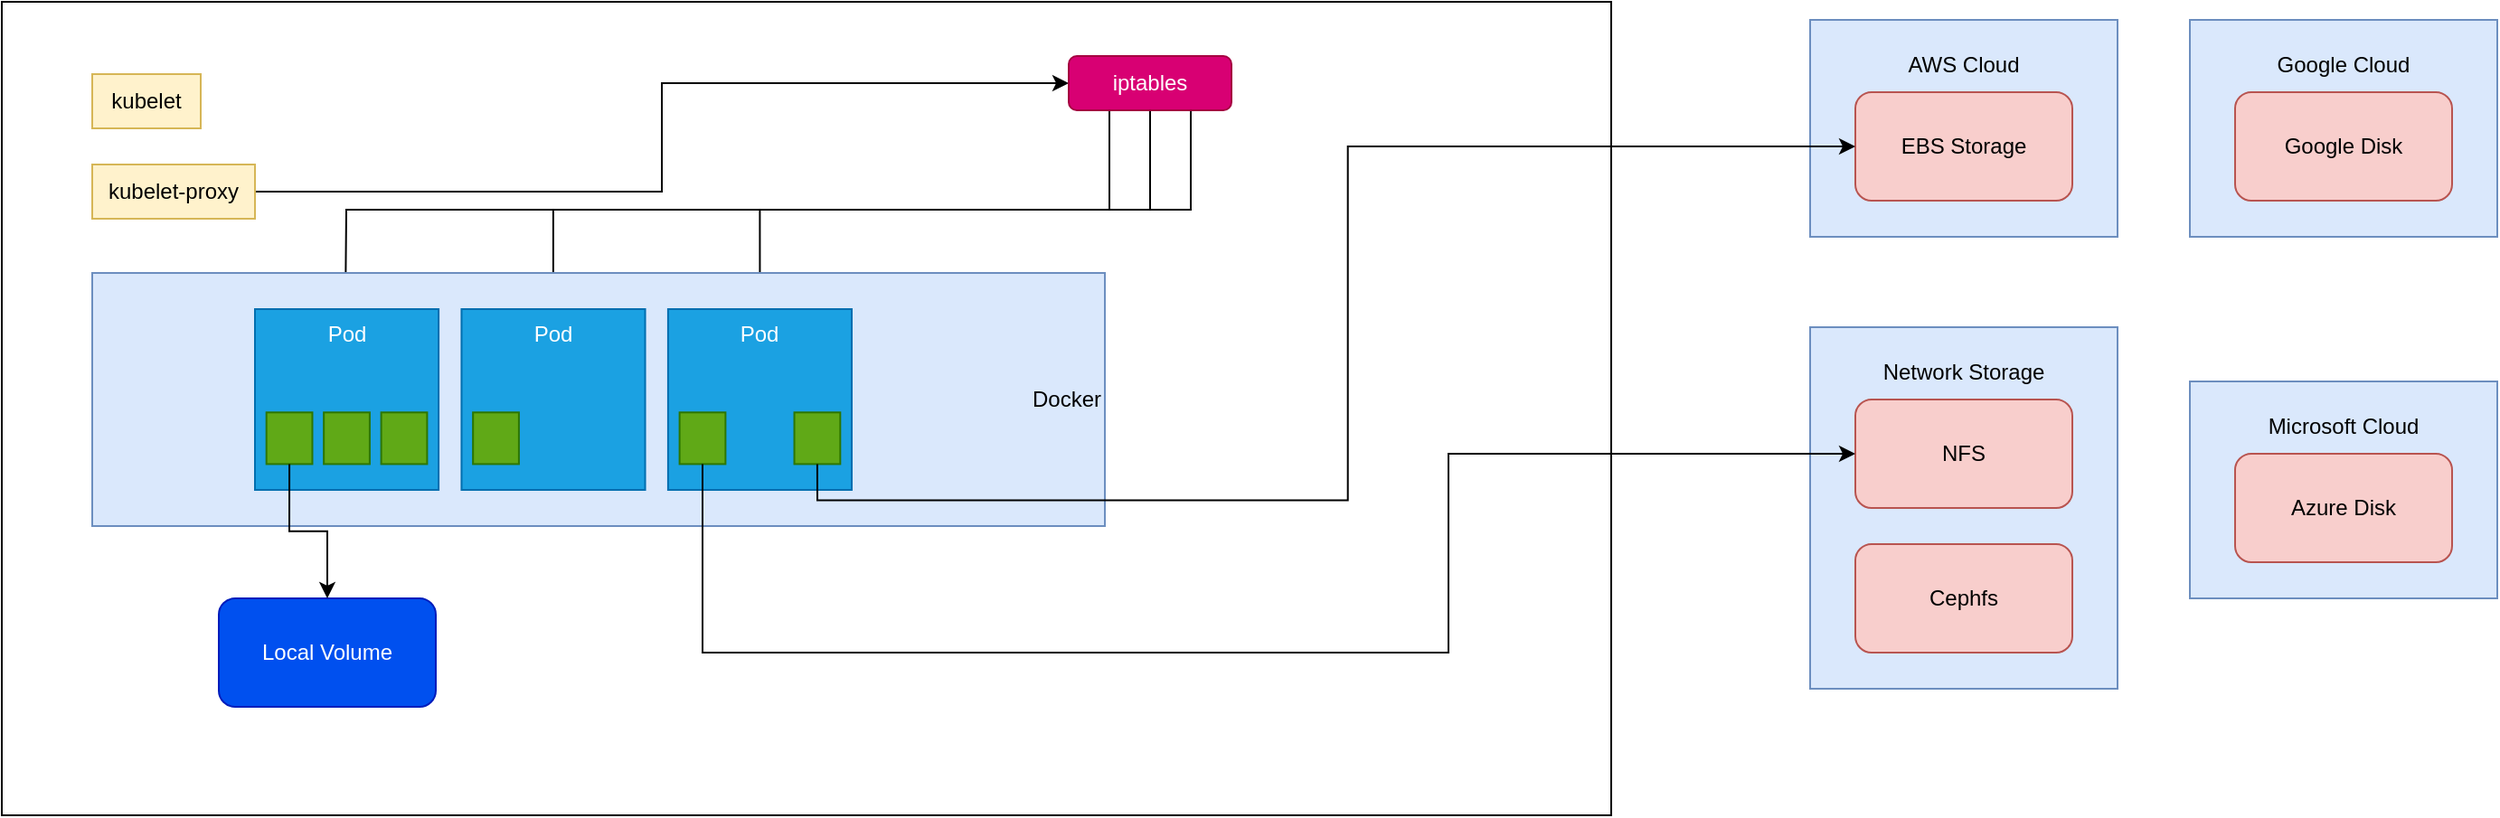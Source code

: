 <mxfile version="20.0.4" type="device"><diagram id="ntEkUhke5fwlDHSG-Orx" name="Page-1"><mxGraphModel dx="2253" dy="769" grid="1" gridSize="10" guides="1" tooltips="1" connect="1" arrows="1" fold="1" page="1" pageScale="1" pageWidth="827" pageHeight="1169" math="0" shadow="0"><root><mxCell id="0"/><mxCell id="1" parent="0"/><mxCell id="oRat8XOABch1RXv5ryNt-2" value="" style="rounded=0;whiteSpace=wrap;html=1;" vertex="1" parent="1"><mxGeometry x="-810" y="30" width="890" height="450" as="geometry"/></mxCell><mxCell id="oRat8XOABch1RXv5ryNt-1" value="kubelet" style="text;html=1;strokeColor=#d6b656;fillColor=#fff2cc;align=center;verticalAlign=middle;whiteSpace=wrap;rounded=0;" vertex="1" parent="1"><mxGeometry x="-760" y="70" width="60" height="30" as="geometry"/></mxCell><mxCell id="oRat8XOABch1RXv5ryNt-35" style="edgeStyle=orthogonalEdgeStyle;rounded=0;orthogonalLoop=1;jettySize=auto;html=1;exitX=1;exitY=0.5;exitDx=0;exitDy=0;entryX=0;entryY=0.5;entryDx=0;entryDy=0;" edge="1" parent="1" source="oRat8XOABch1RXv5ryNt-3" target="oRat8XOABch1RXv5ryNt-4"><mxGeometry relative="1" as="geometry"/></mxCell><mxCell id="oRat8XOABch1RXv5ryNt-3" value="kubelet-proxy" style="text;html=1;strokeColor=#d6b656;fillColor=#fff2cc;align=center;verticalAlign=middle;whiteSpace=wrap;rounded=0;" vertex="1" parent="1"><mxGeometry x="-760" y="120" width="90" height="30" as="geometry"/></mxCell><mxCell id="oRat8XOABch1RXv5ryNt-31" style="edgeStyle=orthogonalEdgeStyle;rounded=0;orthogonalLoop=1;jettySize=auto;html=1;exitX=0.75;exitY=1;exitDx=0;exitDy=0;entryX=0.5;entryY=0;entryDx=0;entryDy=0;" edge="1" parent="1" source="oRat8XOABch1RXv5ryNt-4" target="oRat8XOABch1RXv5ryNt-13"><mxGeometry relative="1" as="geometry"/></mxCell><mxCell id="oRat8XOABch1RXv5ryNt-32" style="edgeStyle=orthogonalEdgeStyle;rounded=0;orthogonalLoop=1;jettySize=auto;html=1;exitX=0.5;exitY=1;exitDx=0;exitDy=0;" edge="1" parent="1" source="oRat8XOABch1RXv5ryNt-4" target="oRat8XOABch1RXv5ryNt-11"><mxGeometry relative="1" as="geometry"/></mxCell><mxCell id="oRat8XOABch1RXv5ryNt-33" style="edgeStyle=orthogonalEdgeStyle;rounded=0;orthogonalLoop=1;jettySize=auto;html=1;exitX=0.25;exitY=1;exitDx=0;exitDy=0;" edge="1" parent="1" source="oRat8XOABch1RXv5ryNt-4"><mxGeometry relative="1" as="geometry"><mxPoint x="-620" y="200" as="targetPoint"/></mxGeometry></mxCell><mxCell id="oRat8XOABch1RXv5ryNt-4" value="iptables" style="rounded=1;whiteSpace=wrap;html=1;fillColor=#d80073;strokeColor=#A50040;fontColor=#ffffff;" vertex="1" parent="1"><mxGeometry x="-220" y="60" width="90" height="30" as="geometry"/></mxCell><mxCell id="oRat8XOABch1RXv5ryNt-5" value="Docker" style="rounded=0;whiteSpace=wrap;html=1;fillColor=#dae8fc;strokeColor=#6c8ebf;align=right;" vertex="1" parent="1"><mxGeometry x="-760" y="180" width="560" height="140" as="geometry"/></mxCell><mxCell id="oRat8XOABch1RXv5ryNt-6" value="" style="group" vertex="1" connectable="0" parent="1"><mxGeometry x="-670" y="200" width="330" height="100" as="geometry"/></mxCell><mxCell id="oRat8XOABch1RXv5ryNt-7" value="Pod" style="rounded=0;whiteSpace=wrap;html=1;fillColor=#1ba1e2;fontColor=#ffffff;strokeColor=#006EAF;align=center;verticalAlign=top;" vertex="1" parent="oRat8XOABch1RXv5ryNt-6"><mxGeometry width="101.538" height="100" as="geometry"/></mxCell><mxCell id="oRat8XOABch1RXv5ryNt-8" value="" style="rounded=0;whiteSpace=wrap;html=1;fillColor=#60a917;fontColor=#ffffff;strokeColor=#2D7600;" vertex="1" parent="oRat8XOABch1RXv5ryNt-6"><mxGeometry x="6.346" y="57.143" width="25.385" height="28.571" as="geometry"/></mxCell><mxCell id="oRat8XOABch1RXv5ryNt-9" value="" style="rounded=0;whiteSpace=wrap;html=1;fillColor=#60a917;fontColor=#ffffff;strokeColor=#2D7600;" vertex="1" parent="oRat8XOABch1RXv5ryNt-6"><mxGeometry x="38.077" y="57.143" width="25.385" height="28.571" as="geometry"/></mxCell><mxCell id="oRat8XOABch1RXv5ryNt-10" value="" style="rounded=0;whiteSpace=wrap;html=1;fillColor=#60a917;fontColor=#ffffff;strokeColor=#2D7600;" vertex="1" parent="oRat8XOABch1RXv5ryNt-6"><mxGeometry x="69.808" y="57.143" width="25.385" height="28.571" as="geometry"/></mxCell><mxCell id="oRat8XOABch1RXv5ryNt-11" value="Pod" style="rounded=0;whiteSpace=wrap;html=1;fillColor=#1ba1e2;fontColor=#ffffff;strokeColor=#006EAF;align=center;verticalAlign=top;" vertex="1" parent="oRat8XOABch1RXv5ryNt-6"><mxGeometry x="114.231" width="101.538" height="100" as="geometry"/></mxCell><mxCell id="oRat8XOABch1RXv5ryNt-12" value="" style="rounded=0;whiteSpace=wrap;html=1;fillColor=#60a917;fontColor=#ffffff;strokeColor=#2D7600;" vertex="1" parent="oRat8XOABch1RXv5ryNt-6"><mxGeometry x="120.577" y="57.143" width="25.385" height="28.571" as="geometry"/></mxCell><mxCell id="oRat8XOABch1RXv5ryNt-13" value="Pod" style="rounded=0;whiteSpace=wrap;html=1;fillColor=#1ba1e2;fontColor=#ffffff;strokeColor=#006EAF;align=center;verticalAlign=top;" vertex="1" parent="oRat8XOABch1RXv5ryNt-6"><mxGeometry x="228.462" width="101.538" height="100" as="geometry"/></mxCell><mxCell id="oRat8XOABch1RXv5ryNt-14" value="" style="rounded=0;whiteSpace=wrap;html=1;fillColor=#60a917;fontColor=#ffffff;strokeColor=#2D7600;" vertex="1" parent="oRat8XOABch1RXv5ryNt-6"><mxGeometry x="234.808" y="57.143" width="25.385" height="28.571" as="geometry"/></mxCell><mxCell id="oRat8XOABch1RXv5ryNt-15" value="" style="rounded=0;whiteSpace=wrap;html=1;fillColor=#60a917;fontColor=#ffffff;strokeColor=#2D7600;" vertex="1" parent="oRat8XOABch1RXv5ryNt-6"><mxGeometry x="298.269" y="57.143" width="25.385" height="28.571" as="geometry"/></mxCell><mxCell id="oRat8XOABch1RXv5ryNt-16" value="Local Volume" style="rounded=1;whiteSpace=wrap;html=1;fillColor=#0050ef;fontColor=#ffffff;strokeColor=#001DBC;" vertex="1" parent="1"><mxGeometry x="-690" y="360" width="120" height="60" as="geometry"/></mxCell><mxCell id="oRat8XOABch1RXv5ryNt-17" value="" style="rounded=0;whiteSpace=wrap;html=1;fillColor=#dae8fc;strokeColor=#6c8ebf;" vertex="1" parent="1"><mxGeometry x="190" y="40" width="170" height="120" as="geometry"/></mxCell><mxCell id="oRat8XOABch1RXv5ryNt-18" value="AWS Cloud" style="text;html=1;strokeColor=none;fillColor=none;align=center;verticalAlign=middle;whiteSpace=wrap;rounded=0;" vertex="1" parent="1"><mxGeometry x="215" y="40" width="120" height="50" as="geometry"/></mxCell><mxCell id="oRat8XOABch1RXv5ryNt-19" value="EBS Storage" style="rounded=1;whiteSpace=wrap;html=1;fillColor=#f8cecc;strokeColor=#b85450;" vertex="1" parent="1"><mxGeometry x="215" y="80" width="120" height="60" as="geometry"/></mxCell><mxCell id="oRat8XOABch1RXv5ryNt-20" value="" style="rounded=0;whiteSpace=wrap;html=1;fillColor=#dae8fc;strokeColor=#6c8ebf;" vertex="1" parent="1"><mxGeometry x="400" y="40" width="170" height="120" as="geometry"/></mxCell><mxCell id="oRat8XOABch1RXv5ryNt-21" value="Google Cloud" style="text;html=1;strokeColor=none;fillColor=none;align=center;verticalAlign=middle;whiteSpace=wrap;rounded=0;" vertex="1" parent="1"><mxGeometry x="425" y="40" width="120" height="50" as="geometry"/></mxCell><mxCell id="oRat8XOABch1RXv5ryNt-22" value="Google Disk" style="rounded=1;whiteSpace=wrap;html=1;fillColor=#f8cecc;strokeColor=#b85450;" vertex="1" parent="1"><mxGeometry x="425" y="80" width="120" height="60" as="geometry"/></mxCell><mxCell id="oRat8XOABch1RXv5ryNt-23" value="" style="rounded=0;whiteSpace=wrap;html=1;fillColor=#dae8fc;strokeColor=#6c8ebf;" vertex="1" parent="1"><mxGeometry x="190" y="210" width="170" height="200" as="geometry"/></mxCell><mxCell id="oRat8XOABch1RXv5ryNt-24" value="Network Storage" style="text;html=1;strokeColor=none;fillColor=none;align=center;verticalAlign=middle;whiteSpace=wrap;rounded=0;" vertex="1" parent="1"><mxGeometry x="215" y="210" width="120" height="50" as="geometry"/></mxCell><mxCell id="oRat8XOABch1RXv5ryNt-25" value="NFS" style="rounded=1;whiteSpace=wrap;html=1;fillColor=#f8cecc;strokeColor=#b85450;" vertex="1" parent="1"><mxGeometry x="215" y="250" width="120" height="60" as="geometry"/></mxCell><mxCell id="oRat8XOABch1RXv5ryNt-26" value="Cephfs" style="rounded=1;whiteSpace=wrap;html=1;fillColor=#f8cecc;strokeColor=#b85450;" vertex="1" parent="1"><mxGeometry x="215" y="330" width="120" height="60" as="geometry"/></mxCell><mxCell id="oRat8XOABch1RXv5ryNt-27" value="" style="rounded=0;whiteSpace=wrap;html=1;fillColor=#dae8fc;strokeColor=#6c8ebf;" vertex="1" parent="1"><mxGeometry x="400" y="240" width="170" height="120" as="geometry"/></mxCell><mxCell id="oRat8XOABch1RXv5ryNt-28" value="Microsoft Cloud" style="text;html=1;strokeColor=none;fillColor=none;align=center;verticalAlign=middle;whiteSpace=wrap;rounded=0;" vertex="1" parent="1"><mxGeometry x="425" y="240" width="120" height="50" as="geometry"/></mxCell><mxCell id="oRat8XOABch1RXv5ryNt-29" value="Azure Disk" style="rounded=1;whiteSpace=wrap;html=1;fillColor=#f8cecc;strokeColor=#b85450;" vertex="1" parent="1"><mxGeometry x="425" y="280" width="120" height="60" as="geometry"/></mxCell><mxCell id="oRat8XOABch1RXv5ryNt-36" style="edgeStyle=orthogonalEdgeStyle;rounded=0;orthogonalLoop=1;jettySize=auto;html=1;exitX=0.5;exitY=1;exitDx=0;exitDy=0;" edge="1" parent="1" source="oRat8XOABch1RXv5ryNt-8" target="oRat8XOABch1RXv5ryNt-16"><mxGeometry relative="1" as="geometry"/></mxCell><mxCell id="oRat8XOABch1RXv5ryNt-37" style="edgeStyle=orthogonalEdgeStyle;rounded=0;orthogonalLoop=1;jettySize=auto;html=1;exitX=0.5;exitY=1;exitDx=0;exitDy=0;entryX=0;entryY=0.5;entryDx=0;entryDy=0;" edge="1" parent="1" source="oRat8XOABch1RXv5ryNt-15" target="oRat8XOABch1RXv5ryNt-19"><mxGeometry relative="1" as="geometry"/></mxCell><mxCell id="oRat8XOABch1RXv5ryNt-38" style="edgeStyle=orthogonalEdgeStyle;rounded=0;orthogonalLoop=1;jettySize=auto;html=1;exitX=0.5;exitY=1;exitDx=0;exitDy=0;" edge="1" parent="1" source="oRat8XOABch1RXv5ryNt-14" target="oRat8XOABch1RXv5ryNt-25"><mxGeometry relative="1" as="geometry"><Array as="points"><mxPoint x="-422" y="390"/><mxPoint x="-10" y="390"/><mxPoint x="-10" y="280"/></Array></mxGeometry></mxCell></root></mxGraphModel></diagram></mxfile>